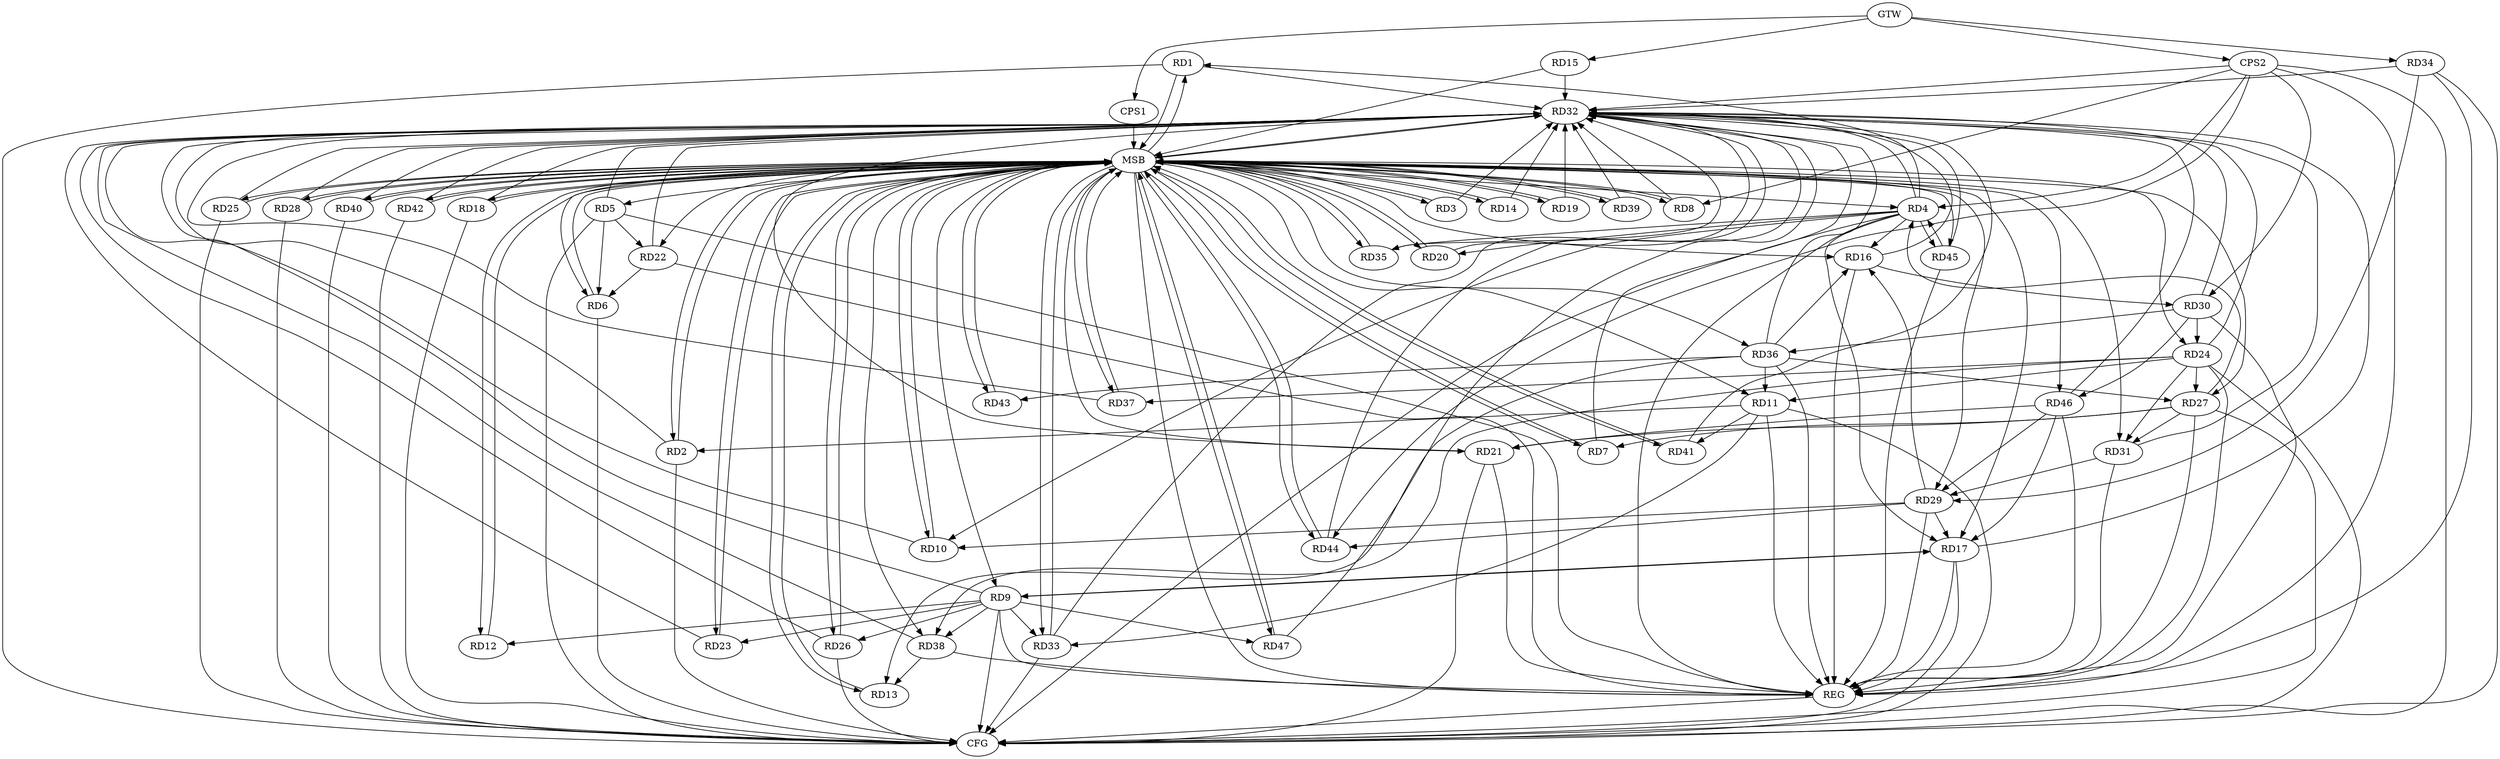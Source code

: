 strict digraph G {
  RD1 [ label="RD1" ];
  RD2 [ label="RD2" ];
  RD3 [ label="RD3" ];
  RD4 [ label="RD4" ];
  RD5 [ label="RD5" ];
  RD6 [ label="RD6" ];
  RD7 [ label="RD7" ];
  RD8 [ label="RD8" ];
  RD9 [ label="RD9" ];
  RD10 [ label="RD10" ];
  RD11 [ label="RD11" ];
  RD12 [ label="RD12" ];
  RD13 [ label="RD13" ];
  RD14 [ label="RD14" ];
  RD15 [ label="RD15" ];
  RD16 [ label="RD16" ];
  RD17 [ label="RD17" ];
  RD18 [ label="RD18" ];
  RD19 [ label="RD19" ];
  RD20 [ label="RD20" ];
  RD21 [ label="RD21" ];
  RD22 [ label="RD22" ];
  RD23 [ label="RD23" ];
  RD24 [ label="RD24" ];
  RD25 [ label="RD25" ];
  RD26 [ label="RD26" ];
  RD27 [ label="RD27" ];
  RD28 [ label="RD28" ];
  RD29 [ label="RD29" ];
  RD30 [ label="RD30" ];
  RD31 [ label="RD31" ];
  RD32 [ label="RD32" ];
  RD33 [ label="RD33" ];
  RD34 [ label="RD34" ];
  RD35 [ label="RD35" ];
  RD36 [ label="RD36" ];
  RD37 [ label="RD37" ];
  RD38 [ label="RD38" ];
  RD39 [ label="RD39" ];
  RD40 [ label="RD40" ];
  RD41 [ label="RD41" ];
  RD42 [ label="RD42" ];
  RD43 [ label="RD43" ];
  RD44 [ label="RD44" ];
  RD45 [ label="RD45" ];
  RD46 [ label="RD46" ];
  RD47 [ label="RD47" ];
  CPS1 [ label="CPS1" ];
  CPS2 [ label="CPS2" ];
  GTW [ label="GTW" ];
  REG [ label="REG" ];
  MSB [ label="MSB" ];
  CFG [ label="CFG" ];
  RD4 -> RD1;
  RD11 -> RD2;
  RD4 -> RD10;
  RD4 -> RD16;
  RD4 -> RD17;
  RD4 -> RD20;
  RD27 -> RD4;
  RD4 -> RD32;
  RD4 -> RD35;
  RD4 -> RD45;
  RD45 -> RD4;
  RD5 -> RD6;
  RD5 -> RD22;
  RD22 -> RD6;
  RD27 -> RD7;
  RD9 -> RD12;
  RD9 -> RD17;
  RD17 -> RD9;
  RD9 -> RD23;
  RD9 -> RD26;
  RD9 -> RD32;
  RD9 -> RD33;
  RD9 -> RD38;
  RD9 -> RD47;
  RD29 -> RD10;
  RD24 -> RD11;
  RD11 -> RD33;
  RD36 -> RD11;
  RD11 -> RD41;
  RD36 -> RD13;
  RD38 -> RD13;
  RD29 -> RD16;
  RD16 -> RD30;
  RD36 -> RD16;
  RD29 -> RD17;
  RD46 -> RD17;
  RD27 -> RD21;
  RD46 -> RD21;
  RD24 -> RD27;
  RD30 -> RD24;
  RD24 -> RD31;
  RD24 -> RD37;
  RD24 -> RD38;
  RD27 -> RD31;
  RD36 -> RD27;
  RD31 -> RD29;
  RD34 -> RD29;
  RD29 -> RD44;
  RD46 -> RD29;
  RD30 -> RD32;
  RD30 -> RD36;
  RD30 -> RD46;
  RD36 -> RD32;
  RD46 -> RD32;
  RD36 -> RD43;
  CPS2 -> RD4;
  CPS2 -> RD32;
  CPS2 -> RD8;
  CPS2 -> RD44;
  CPS2 -> RD30;
  GTW -> RD15;
  GTW -> RD34;
  GTW -> CPS1;
  GTW -> CPS2;
  RD4 -> REG;
  RD5 -> REG;
  RD9 -> REG;
  RD11 -> REG;
  RD16 -> REG;
  RD17 -> REG;
  RD21 -> REG;
  RD22 -> REG;
  RD24 -> REG;
  RD27 -> REG;
  RD29 -> REG;
  RD30 -> REG;
  RD31 -> REG;
  RD34 -> REG;
  RD36 -> REG;
  RD38 -> REG;
  RD45 -> REG;
  RD46 -> REG;
  CPS2 -> REG;
  RD1 -> MSB;
  MSB -> RD4;
  MSB -> RD24;
  MSB -> RD41;
  MSB -> RD47;
  MSB -> REG;
  RD2 -> MSB;
  MSB -> RD8;
  MSB -> RD40;
  RD3 -> MSB;
  MSB -> RD6;
  MSB -> RD7;
  MSB -> RD10;
  MSB -> RD14;
  MSB -> RD18;
  MSB -> RD37;
  RD6 -> MSB;
  MSB -> RD13;
  MSB -> RD27;
  RD7 -> MSB;
  MSB -> RD12;
  MSB -> RD20;
  MSB -> RD22;
  MSB -> RD29;
  MSB -> RD33;
  RD8 -> MSB;
  MSB -> RD16;
  MSB -> RD25;
  MSB -> RD31;
  RD10 -> MSB;
  MSB -> RD19;
  MSB -> RD28;
  MSB -> RD44;
  RD12 -> MSB;
  MSB -> RD35;
  MSB -> RD45;
  RD13 -> MSB;
  MSB -> RD9;
  RD14 -> MSB;
  MSB -> RD5;
  RD15 -> MSB;
  RD18 -> MSB;
  MSB -> RD1;
  MSB -> RD36;
  MSB -> RD46;
  RD19 -> MSB;
  MSB -> RD3;
  RD20 -> MSB;
  RD23 -> MSB;
  RD25 -> MSB;
  MSB -> RD2;
  MSB -> RD32;
  MSB -> RD38;
  RD26 -> MSB;
  MSB -> RD11;
  MSB -> RD42;
  RD28 -> MSB;
  RD32 -> MSB;
  MSB -> RD21;
  MSB -> RD26;
  MSB -> RD43;
  RD33 -> MSB;
  RD35 -> MSB;
  RD37 -> MSB;
  MSB -> RD23;
  RD39 -> MSB;
  RD40 -> MSB;
  RD41 -> MSB;
  MSB -> RD17;
  RD42 -> MSB;
  RD43 -> MSB;
  RD44 -> MSB;
  MSB -> RD39;
  RD47 -> MSB;
  CPS1 -> MSB;
  RD18 -> CFG;
  RD9 -> CFG;
  RD4 -> CFG;
  RD25 -> CFG;
  RD42 -> CFG;
  RD28 -> CFG;
  RD26 -> CFG;
  RD2 -> CFG;
  RD40 -> CFG;
  RD34 -> CFG;
  RD6 -> CFG;
  RD24 -> CFG;
  RD27 -> CFG;
  RD5 -> CFG;
  RD1 -> CFG;
  CPS2 -> CFG;
  RD11 -> CFG;
  RD33 -> CFG;
  RD17 -> CFG;
  RD21 -> CFG;
  REG -> CFG;
  RD40 -> RD32;
  RD14 -> RD32;
  RD37 -> RD32;
  RD20 -> RD32;
  RD18 -> RD32;
  RD41 -> RD32;
  RD34 -> RD32;
  RD8 -> RD32;
  RD19 -> RD32;
  RD33 -> RD32;
  RD22 -> RD32;
  RD39 -> RD32;
  RD31 -> RD32;
  RD45 -> RD32;
  RD25 -> RD32;
  RD47 -> RD32;
  RD35 -> RD32;
  RD21 -> RD32;
  RD5 -> RD32;
  RD2 -> RD32;
  RD1 -> RD32;
  RD28 -> RD32;
  RD10 -> RD32;
  RD44 -> RD32;
  RD3 -> RD32;
  RD17 -> RD32;
  RD26 -> RD32;
  RD42 -> RD32;
  RD23 -> RD32;
  RD15 -> RD32;
  RD16 -> RD32;
  RD24 -> RD32;
  RD38 -> RD32;
  RD7 -> RD32;
}
